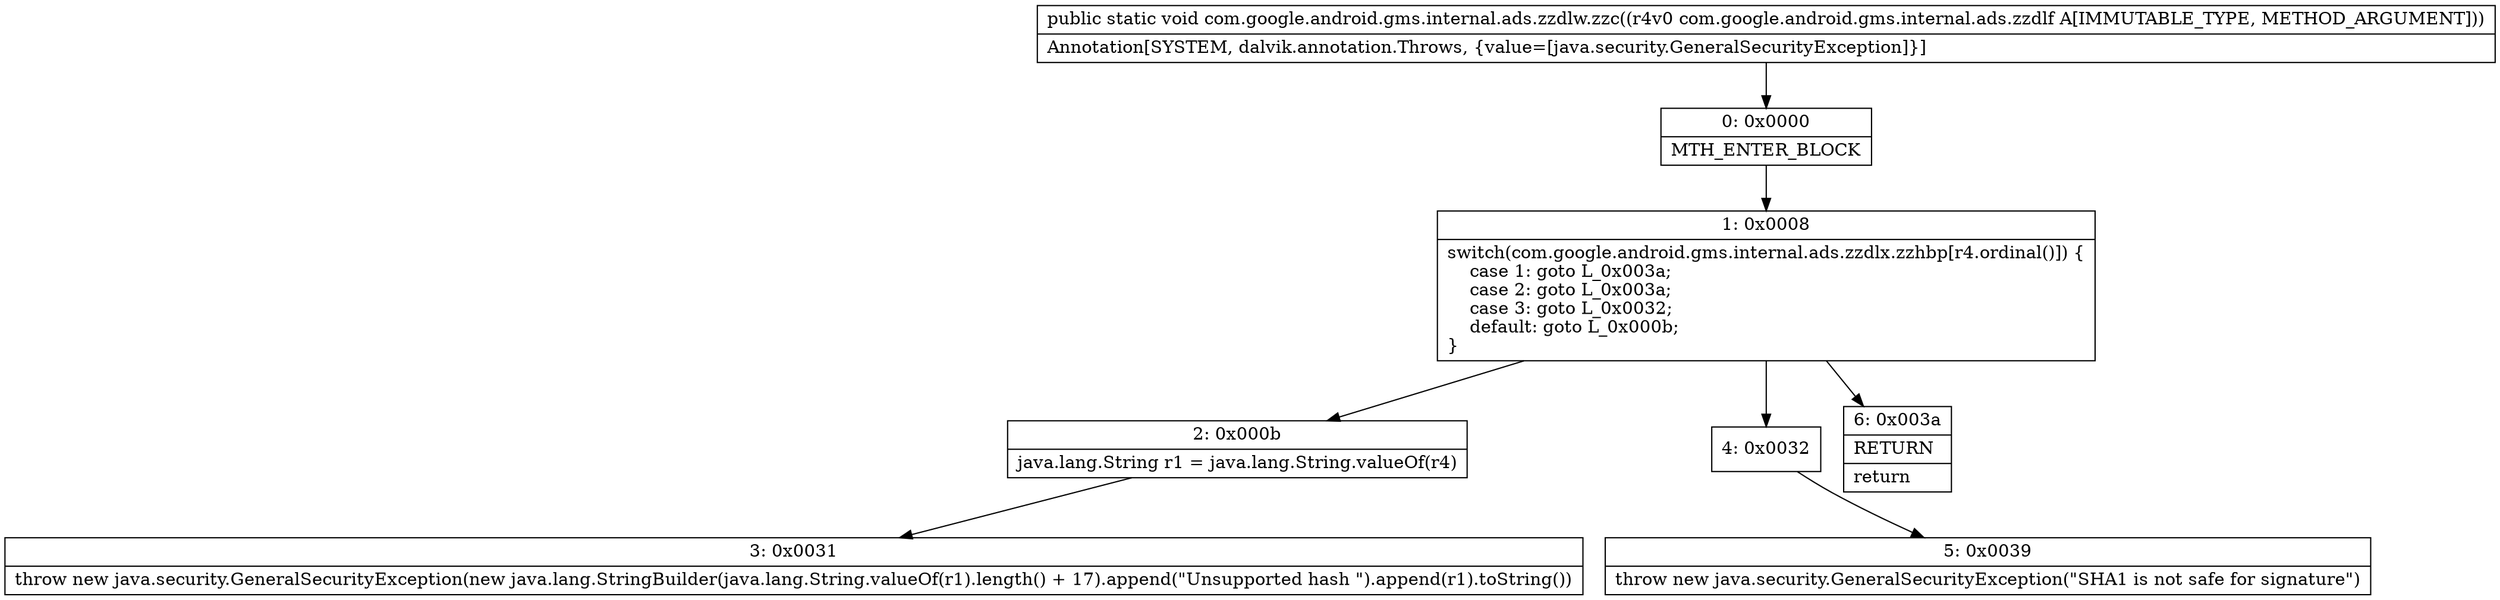 digraph "CFG forcom.google.android.gms.internal.ads.zzdlw.zzc(Lcom\/google\/android\/gms\/internal\/ads\/zzdlf;)V" {
Node_0 [shape=record,label="{0\:\ 0x0000|MTH_ENTER_BLOCK\l}"];
Node_1 [shape=record,label="{1\:\ 0x0008|switch(com.google.android.gms.internal.ads.zzdlx.zzhbp[r4.ordinal()]) \{\l    case 1: goto L_0x003a;\l    case 2: goto L_0x003a;\l    case 3: goto L_0x0032;\l    default: goto L_0x000b;\l\}\l}"];
Node_2 [shape=record,label="{2\:\ 0x000b|java.lang.String r1 = java.lang.String.valueOf(r4)\l}"];
Node_3 [shape=record,label="{3\:\ 0x0031|throw new java.security.GeneralSecurityException(new java.lang.StringBuilder(java.lang.String.valueOf(r1).length() + 17).append(\"Unsupported hash \").append(r1).toString())\l}"];
Node_4 [shape=record,label="{4\:\ 0x0032}"];
Node_5 [shape=record,label="{5\:\ 0x0039|throw new java.security.GeneralSecurityException(\"SHA1 is not safe for signature\")\l}"];
Node_6 [shape=record,label="{6\:\ 0x003a|RETURN\l|return\l}"];
MethodNode[shape=record,label="{public static void com.google.android.gms.internal.ads.zzdlw.zzc((r4v0 com.google.android.gms.internal.ads.zzdlf A[IMMUTABLE_TYPE, METHOD_ARGUMENT]))  | Annotation[SYSTEM, dalvik.annotation.Throws, \{value=[java.security.GeneralSecurityException]\}]\l}"];
MethodNode -> Node_0;
Node_0 -> Node_1;
Node_1 -> Node_2;
Node_1 -> Node_4;
Node_1 -> Node_6;
Node_2 -> Node_3;
Node_4 -> Node_5;
}

